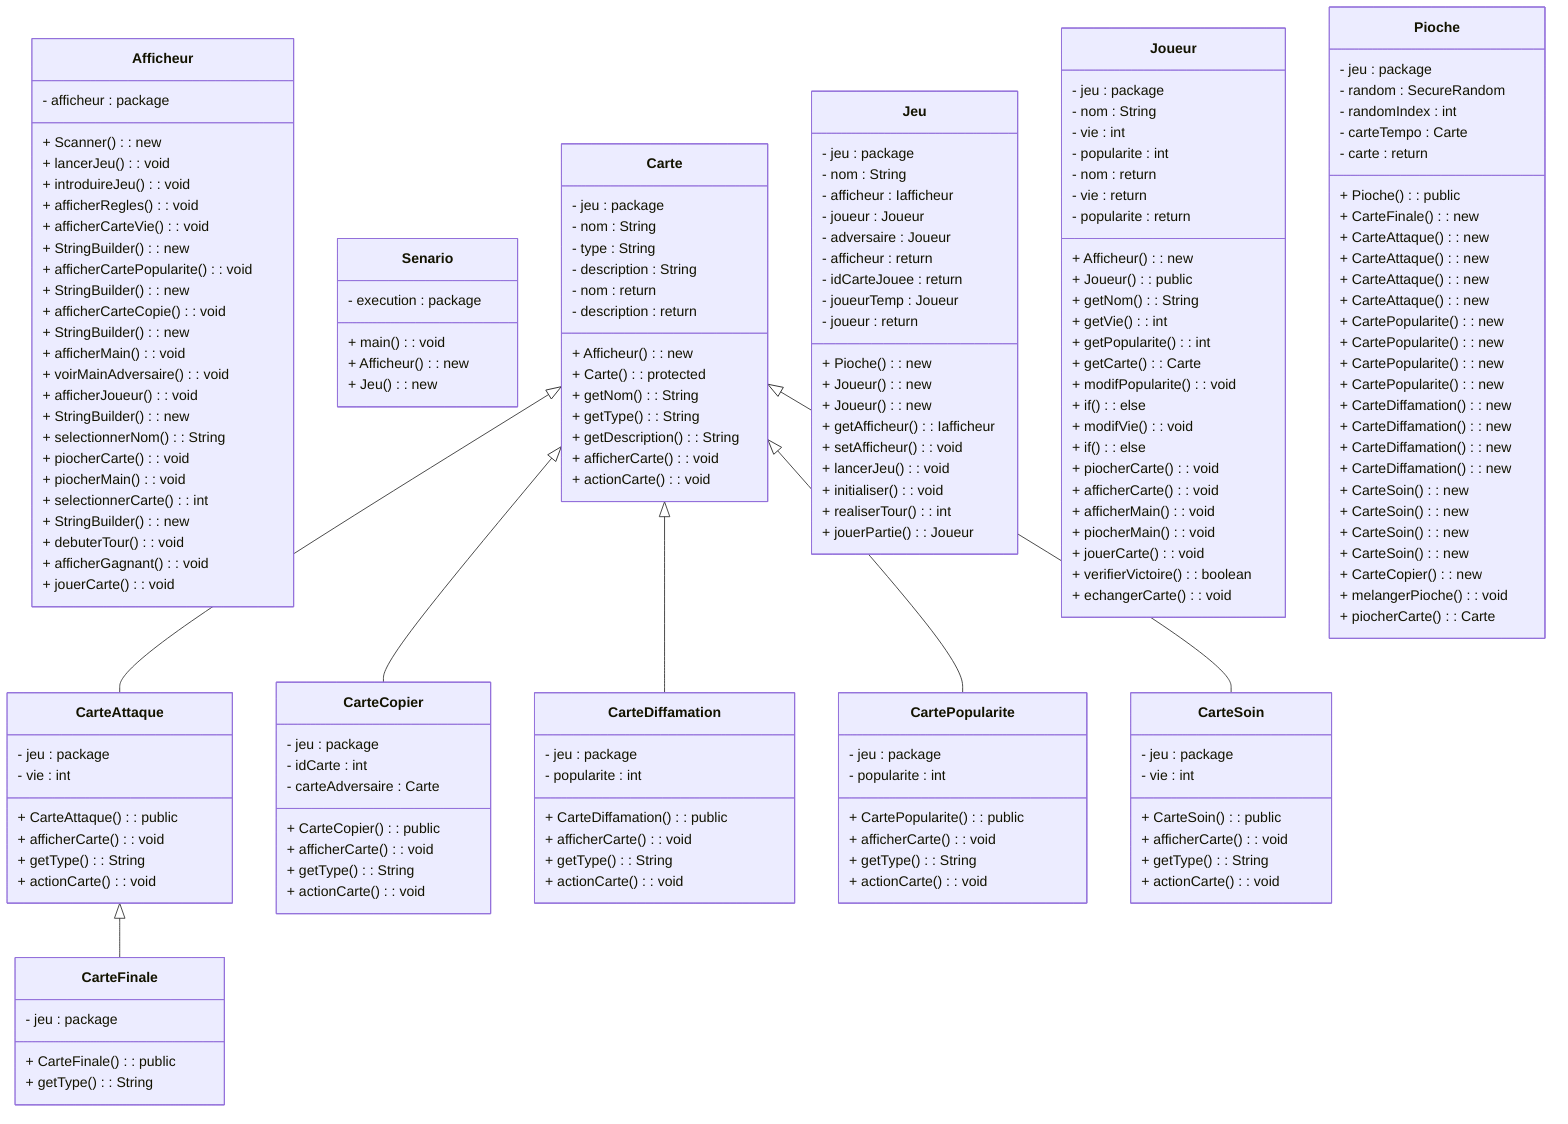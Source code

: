classDiagram
class Afficheur {
  - afficheur : package
  + Scanner() : new
  + lancerJeu() : void
  + introduireJeu() : void
  + afficherRegles() : void
  + afficherCarteVie() : void
  + StringBuilder() : new
  + afficherCartePopularite() : void
  + StringBuilder() : new
  + afficherCarteCopie() : void
  + StringBuilder() : new
  + afficherMain() : void
  + voirMainAdversaire() : void
  + afficherJoueur() : void
  + StringBuilder() : new
  + selectionnerNom() : String
  + piocherCarte() : void
  + piocherMain() : void
  + selectionnerCarte() : int
  + StringBuilder() : new
  + debuterTour() : void
  + afficherGagnant() : void
  + jouerCarte() : void
}
class Senario {
  - execution : package
  + main() : void
  + Afficheur() : new
  + Jeu() : new
}
class Carte {
  - jeu : package
  - nom : String
  - type : String
  - description : String
  - nom : return
  - description : return
  + Afficheur() : new
  + Carte() : protected
  + getNom() : String
  + getType() : String
  + getDescription() : String
  + afficherCarte() : void
  + actionCarte() : void
}
class CarteAttaque {
  - jeu : package
  - vie : int
  + CarteAttaque() : public
  + afficherCarte() : void
  + getType() : String
  + actionCarte() : void
}
Carte <|-- CarteAttaque
class CarteCopier {
  - jeu : package
  - idCarte : int
  - carteAdversaire : Carte
  + CarteCopier() : public
  + afficherCarte() : void
  + getType() : String
  + actionCarte() : void
}
Carte <|-- CarteCopier
class CarteDiffamation {
  - jeu : package
  - popularite : int
  + CarteDiffamation() : public
  + afficherCarte() : void
  + getType() : String
  + actionCarte() : void
}
Carte <|-- CarteDiffamation
class CarteFinale {
  - jeu : package
  + CarteFinale() : public
  + getType() : String
}
CarteAttaque <|-- CarteFinale
class CartePopularite {
  - jeu : package
  - popularite : int
  + CartePopularite() : public
  + afficherCarte() : void
  + getType() : String
  + actionCarte() : void
}
Carte <|-- CartePopularite
class CarteSoin {
  - jeu : package
  - vie : int
  + CarteSoin() : public
  + afficherCarte() : void
  + getType() : String
  + actionCarte() : void
}
Carte <|-- CarteSoin
class Jeu {
  - jeu : package
  - nom : String
  - afficheur : Iafficheur
  - joueur : Joueur
  - adversaire : Joueur
  - afficheur : return
  - idCarteJouee : return
  - joueurTemp : Joueur
  - joueur : return
  + Pioche() : new
  + Joueur() : new
  + Joueur() : new
  + getAfficheur() : Iafficheur
  + setAfficheur() : void
  + lancerJeu() : void
  + initialiser() : void
  + realiserTour() : int
  + jouerPartie() : Joueur
}
class Joueur {
  - jeu : package
  - nom : String
  - vie : int
  - popularite : int
  - nom : return
  - vie : return
  - popularite : return
  + Afficheur() : new
  + Joueur() : public
  + getNom() : String
  + getVie() : int
  + getPopularite() : int
  + getCarte() : Carte
  + modifPopularite() : void
  + if() : else
  + modifVie() : void
  + if() : else
  + piocherCarte() : void
  + afficherCarte() : void
  + afficherMain() : void
  + piocherMain() : void
  + jouerCarte() : void
  + verifierVictoire() : boolean
  + echangerCarte() : void
}
class Pioche {
  - jeu : package
  - random : SecureRandom
  - randomIndex : int
  - carteTempo : Carte
  - carte : return
  + Pioche() : public
  + CarteFinale() : new
  + CarteAttaque() : new
  + CarteAttaque() : new
  + CarteAttaque() : new
  + CarteAttaque() : new
  + CartePopularite() : new
  + CartePopularite() : new
  + CartePopularite() : new
  + CartePopularite() : new
  + CarteDiffamation() : new
  + CarteDiffamation() : new
  + CarteDiffamation() : new
  + CarteDiffamation() : new
  + CarteSoin() : new
  + CarteSoin() : new
  + CarteSoin() : new
  + CarteSoin() : new
  + CarteCopier() : new
  + melangerPioche() : void
  + piocherCarte() : Carte
}